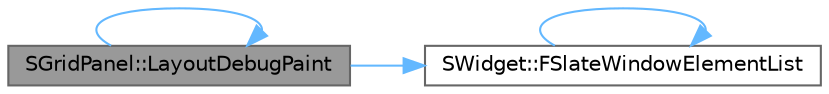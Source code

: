 digraph "SGridPanel::LayoutDebugPaint"
{
 // INTERACTIVE_SVG=YES
 // LATEX_PDF_SIZE
  bgcolor="transparent";
  edge [fontname=Helvetica,fontsize=10,labelfontname=Helvetica,labelfontsize=10];
  node [fontname=Helvetica,fontsize=10,shape=box,height=0.2,width=0.4];
  rankdir="LR";
  Node1 [id="Node000001",label="SGridPanel::LayoutDebugPaint",height=0.2,width=0.4,color="gray40", fillcolor="grey60", style="filled", fontcolor="black",tooltip="Draw the debug grid of rows and colummns; useful for inspecting the GridPanel's logic."];
  Node1 -> Node2 [id="edge1_Node000001_Node000002",color="steelblue1",style="solid",tooltip=" "];
  Node2 [id="Node000002",label="SWidget::FSlateWindowElementList",height=0.2,width=0.4,color="grey40", fillcolor="white", style="filled",URL="$dd/de2/classSWidget.html#a17288f3336aac803192bb8c148de9ef9",tooltip=" "];
  Node2 -> Node2 [id="edge2_Node000002_Node000002",color="steelblue1",style="solid",tooltip=" "];
  Node1 -> Node1 [id="edge3_Node000001_Node000001",color="steelblue1",style="solid",tooltip=" "];
}
